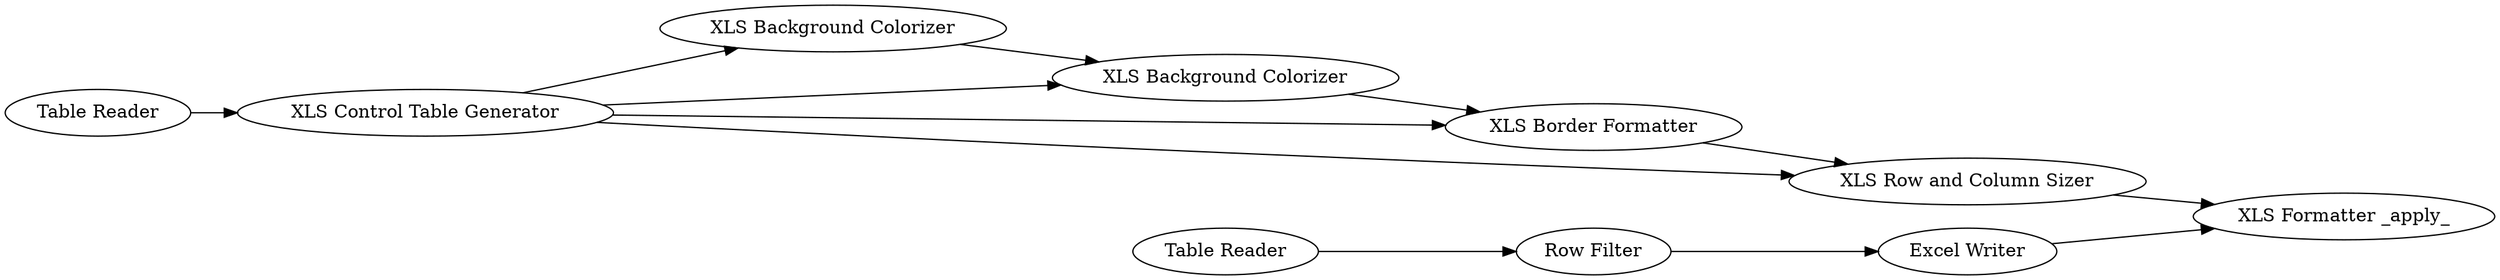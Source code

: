 digraph {
	315 [label="Row Filter"]
	319 [label="XLS Background Colorizer"]
	320 [label="XLS Control Table Generator"]
	323 [label="XLS Background Colorizer"]
	325 [label="XLS Border Formatter"]
	2260 [label="XLS Row and Column Sizer"]
	2263 [label="Excel Writer"]
	2264 [label="Table Reader"]
	2265 [label="Table Reader"]
	2266 [label="XLS Formatter _apply_"]
	315 -> 2263
	319 -> 323
	320 -> 323
	320 -> 2260
	320 -> 325
	320 -> 319
	323 -> 325
	325 -> 2260
	2260 -> 2266
	2263 -> 2266
	2264 -> 320
	2265 -> 315
	rankdir=LR
}
